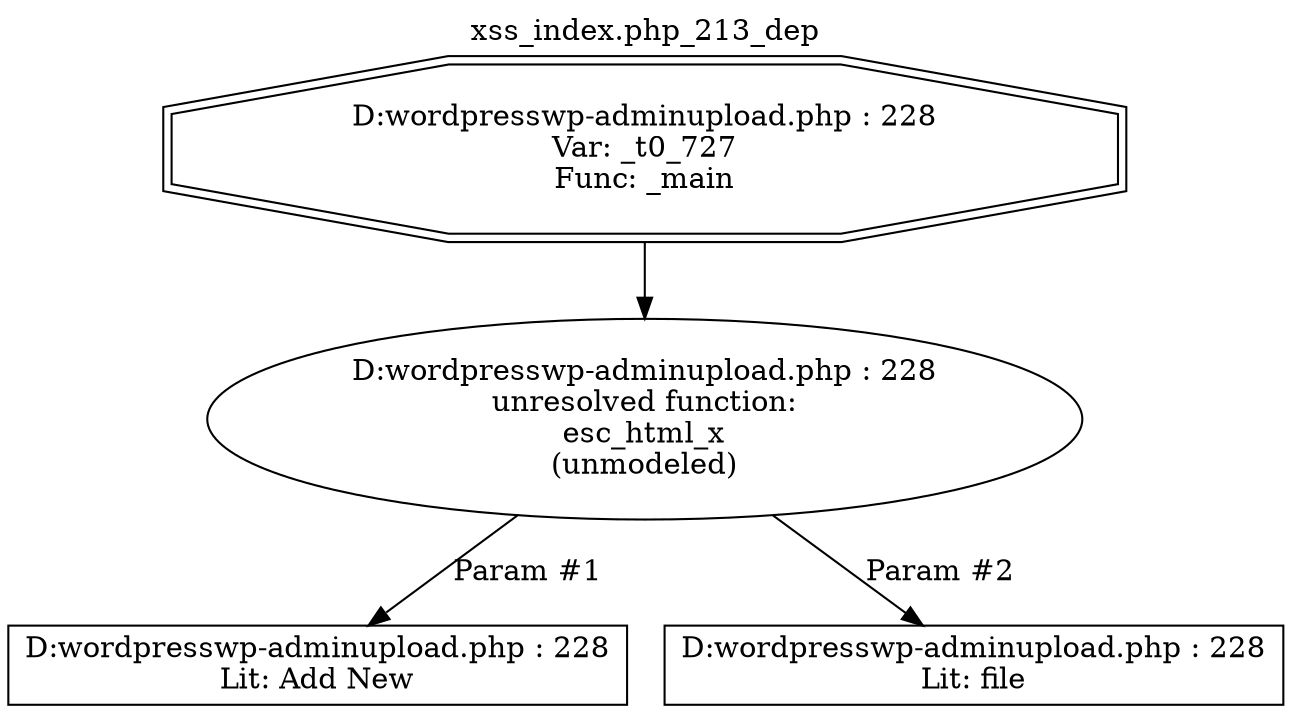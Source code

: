digraph cfg {
  label="xss_index.php_213_dep";
  labelloc=t;
  n1 [shape=doubleoctagon, label="D:\wordpress\wp-admin\upload.php : 228\nVar: _t0_727\nFunc: _main\n"];
  n2 [shape=ellipse, label="D:\wordpress\wp-admin\upload.php : 228\nunresolved function:\nesc_html_x\n(unmodeled)\n"];
  n3 [shape=box, label="D:\wordpress\wp-admin\upload.php : 228\nLit: Add New\n"];
  n4 [shape=box, label="D:\wordpress\wp-admin\upload.php : 228\nLit: file\n"];
  n1 -> n2;
  n2 -> n3[label="Param #1"];
  n2 -> n4[label="Param #2"];
}
